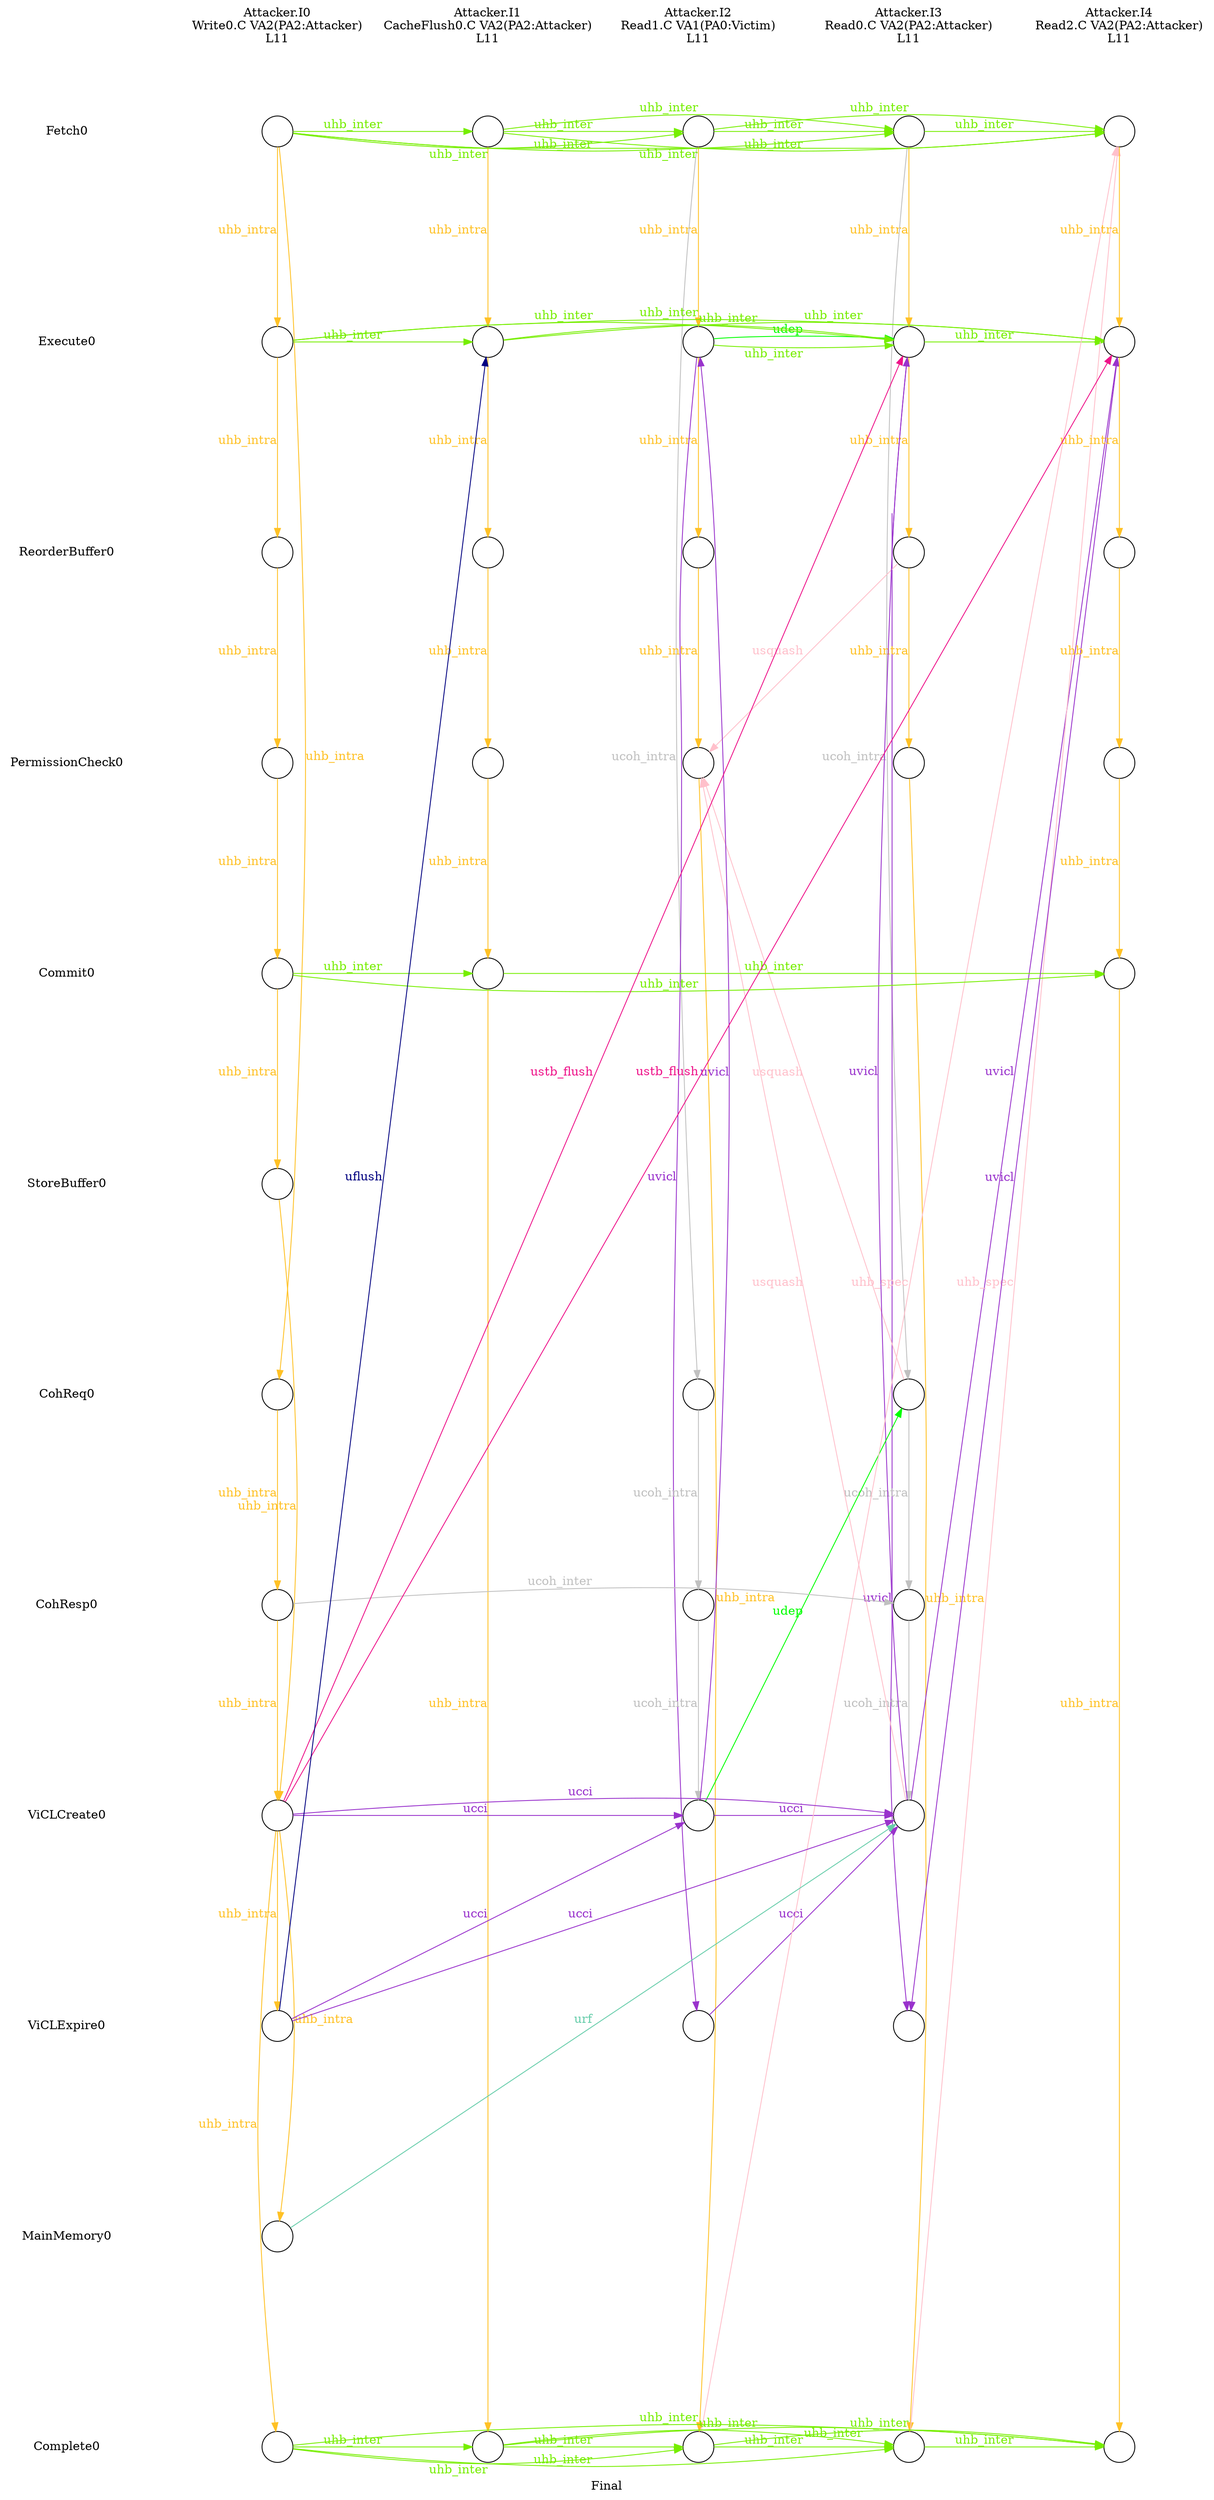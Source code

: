digraph G {
	layout=neato;
	overlap=scale;
	splines=true;
	label="Final";
	n0_0_label [label="Attacker.I0\nWrite0.C VA2(PA2:Attacker)\nL11\n";pos="1,0.5!";shape=none];
	n1_0_label [label="Attacker.I1\nCacheFlush0.C VA2(PA2:Attacker)\nL11\n";pos="2,0.5!";shape=none];
	n2_0_label [label="Attacker.I2\nRead1.C VA1(PA0:Victim)\nL11\n";pos="3,0.5!";shape=none];
	n3_0_label [label="Attacker.I3\nRead0.C VA2(PA2:Attacker)\nL11\n";pos="4,0.5!";shape=none];
	n4_0_label [label="Attacker.I4\nRead2.C VA2(PA2:Attacker)\nL11\n";pos="5,0.5!";shape=none];
	l0_8_label [label="ViCLCreate0";pos="0,-8!";shape=none];
	l0_7_label [label="CohResp0";pos="0,-7!";shape=none];
	l0_3_label [label="PermissionCheck0";pos="0,-3!";shape=none];
	l0_4_label [label="Commit0";pos="0,-4!";shape=none];
	l0_5_label [label="StoreBuffer0";pos="0,-5!";shape=none];
	l0_10_label [label="MainMemory0";pos="0,-10!";shape=none];
	l0_2_label [label="ReorderBuffer0";pos="0,-2!";shape=none];
	l0_6_label [label="CohReq0";pos="0,-6!";shape=none];
	l0_11_label [label="Complete0";pos="0,-11!";shape=none];
	l0_1_label [label="Execute0";pos="0,-1!";shape=none];
	l0_9_label [label="ViCLExpire0";pos="0,-9!";shape=none];
	l0_0_label [label="Fetch0";pos="0,-0!";shape=none];
	n3_0_0_0_Read0_at_0_0 [shape=circle;label="";pos="4,-0!";];
	n3_0_0_0_Read0_at_0_1 [shape=circle;label="";pos="4,-1!";];
	n3_0_0_0_Read0_at_0_2 [shape=circle;label="";pos="4,-2!";];
	n3_0_0_0_Read0_at_0_3 [shape=circle;label="";pos="4,-3!";];
	n3_0_0_0_Read0_at_0_6 [shape=circle;label="";pos="4,-6!";];
	n3_0_0_0_Read0_at_0_7 [shape=circle;label="";pos="4,-7!";];
	n3_0_0_0_Read0_at_0_8 [shape=circle;label="";pos="4,-8!";];
	n3_0_0_0_Read0_at_0_9 [shape=circle;label="";pos="4,-9!";];
	n3_0_0_0_Read0_at_0_11 [shape=circle;label="";pos="4,-11!";];
	n2_0_0_0_Read1_at_0_0 [shape=circle;label="";pos="3,-0!";];
	n2_0_0_0_Read1_at_0_1 [shape=circle;label="";pos="3,-1!";];
	n2_0_0_0_Read1_at_0_2 [shape=circle;label="";pos="3,-2!";];
	n2_0_0_0_Read1_at_0_3 [shape=circle;label="";pos="3,-3!";];
	n2_0_0_0_Read1_at_0_6 [shape=circle;label="";pos="3,-6!";];
	n2_0_0_0_Read1_at_0_7 [shape=circle;label="";pos="3,-7!";];
	n2_0_0_0_Read1_at_0_8 [shape=circle;label="";pos="3,-8!";];
	n2_0_0_0_Read1_at_0_9 [shape=circle;label="";pos="3,-9!";];
	n2_0_0_0_Read1_at_0_11 [shape=circle;label="";pos="3,-11!";];
	n1_0_0_0_CacheFlush0_at_0_0 [shape=circle;label="";pos="2,-0!";];
	n1_0_0_0_CacheFlush0_at_0_1 [shape=circle;label="";pos="2,-1!";];
	n1_0_0_0_CacheFlush0_at_0_2 [shape=circle;label="";pos="2,-2!";];
	n1_0_0_0_CacheFlush0_at_0_3 [shape=circle;label="";pos="2,-3!";];
	n1_0_0_0_CacheFlush0_at_0_4 [shape=circle;label="";pos="2,-4!";];
	n1_0_0_0_CacheFlush0_at_0_11 [shape=circle;label="";pos="2,-11!";];
	n4_0_0_0_Read2_at_0_0 [shape=circle;label="";pos="5,-0!";];
	n4_0_0_0_Read2_at_0_1 [shape=circle;label="";pos="5,-1!";];
	n4_0_0_0_Read2_at_0_2 [shape=circle;label="";pos="5,-2!";];
	n4_0_0_0_Read2_at_0_3 [shape=circle;label="";pos="5,-3!";];
	n4_0_0_0_Read2_at_0_4 [shape=circle;label="";pos="5,-4!";];
	n4_0_0_0_Read2_at_0_11 [shape=circle;label="";pos="5,-11!";];
	n0_0_0_0_Write0_at_0_0 [shape=circle;label="";pos="1,-0!";];
	n0_0_0_0_Write0_at_0_1 [shape=circle;label="";pos="1,-1!";];
	n0_0_0_0_Write0_at_0_2 [shape=circle;label="";pos="1,-2!";];
	n0_0_0_0_Write0_at_0_3 [shape=circle;label="";pos="1,-3!";];
	n0_0_0_0_Write0_at_0_4 [shape=circle;label="";pos="1,-4!";];
	n0_0_0_0_Write0_at_0_5 [shape=circle;label="";pos="1,-5!";];
	n0_0_0_0_Write0_at_0_6 [shape=circle;label="";pos="1,-6!";];
	n0_0_0_0_Write0_at_0_7 [shape=circle;label="";pos="1,-7!";];
	n0_0_0_0_Write0_at_0_8 [shape=circle;label="";pos="1,-8!";];
	n0_0_0_0_Write0_at_0_9 [shape=circle;label="";pos="1,-9!";];
	n0_0_0_0_Write0_at_0_10 [shape=circle;label="";pos="1,-10!";];
	n0_0_0_0_Write0_at_0_11 [shape=circle;label="";pos="1,-11!";];
	n0_0_0_0_Write0_at_0_10 -> n3_0_0_0_Read0_at_0_8[label="urf";constraint=false;color="aquamarine3";fontcolor="aquamarine3";];
	n3_0_0_0_Read0_at_0_2 -> n2_0_0_0_Read1_at_0_3[label="usquash";constraint=false;color="pink";fontcolor="pink";];
	n3_0_0_0_Read0_at_0_6 -> n2_0_0_0_Read1_at_0_3[label="usquash";constraint=false;color="pink";fontcolor="pink";];
	n3_0_0_0_Read0_at_0_8 -> n2_0_0_0_Read1_at_0_3[label="usquash";constraint=false;color="pink";fontcolor="pink";];
	n2_0_0_0_Read1_at_0_1 -> n3_0_0_0_Read0_at_0_1[label="udep";constraint=false;color="green";fontcolor="green";];
	n2_0_0_0_Read1_at_0_8 -> n3_0_0_0_Read0_at_0_6[label="udep";constraint=false;color="green";fontcolor="green";];
	n3_0_0_0_Read0_at_0_11 -> n4_0_0_0_Read2_at_0_0[label="uhb_spec";constraint=false;color="pink";fontcolor="pink";];
	n2_0_0_0_Read1_at_0_11 -> n4_0_0_0_Read2_at_0_0[label="uhb_spec";constraint=false;color="pink";fontcolor="pink";];
	n3_0_0_0_Read0_at_0_0 -> n3_0_0_0_Read0_at_0_1[label="uhb_intra";constraint=false;color="goldenrod1";fontcolor="goldenrod1";];
	n3_0_0_0_Read0_at_0_1 -> n3_0_0_0_Read0_at_0_2[label="uhb_intra";constraint=false;color="goldenrod1";fontcolor="goldenrod1";];
	n3_0_0_0_Read0_at_0_2 -> n3_0_0_0_Read0_at_0_3[label="uhb_intra";constraint=false;color="goldenrod1";fontcolor="goldenrod1";];
	n3_0_0_0_Read0_at_0_3 -> n3_0_0_0_Read0_at_0_11[label="uhb_intra";constraint=false;color="goldenrod1";fontcolor="goldenrod1";];
	n2_0_0_0_Read1_at_0_0 -> n2_0_0_0_Read1_at_0_1[label="uhb_intra";constraint=false;color="goldenrod1";fontcolor="goldenrod1";];
	n2_0_0_0_Read1_at_0_1 -> n2_0_0_0_Read1_at_0_2[label="uhb_intra";constraint=false;color="goldenrod1";fontcolor="goldenrod1";];
	n2_0_0_0_Read1_at_0_2 -> n2_0_0_0_Read1_at_0_3[label="uhb_intra";constraint=false;color="goldenrod1";fontcolor="goldenrod1";];
	n2_0_0_0_Read1_at_0_3 -> n2_0_0_0_Read1_at_0_11[label="uhb_intra";constraint=false;color="goldenrod1";fontcolor="goldenrod1";];
	n1_0_0_0_CacheFlush0_at_0_0 -> n1_0_0_0_CacheFlush0_at_0_1[label="uhb_intra";constraint=false;color="goldenrod1";fontcolor="goldenrod1";];
	n1_0_0_0_CacheFlush0_at_0_1 -> n1_0_0_0_CacheFlush0_at_0_2[label="uhb_intra";constraint=false;color="goldenrod1";fontcolor="goldenrod1";];
	n1_0_0_0_CacheFlush0_at_0_2 -> n1_0_0_0_CacheFlush0_at_0_3[label="uhb_intra";constraint=false;color="goldenrod1";fontcolor="goldenrod1";];
	n1_0_0_0_CacheFlush0_at_0_3 -> n1_0_0_0_CacheFlush0_at_0_4[label="uhb_intra";constraint=false;color="goldenrod1";fontcolor="goldenrod1";];
	n1_0_0_0_CacheFlush0_at_0_4 -> n1_0_0_0_CacheFlush0_at_0_11[label="uhb_intra";constraint=false;color="goldenrod1";fontcolor="goldenrod1";];
	n4_0_0_0_Read2_at_0_0 -> n4_0_0_0_Read2_at_0_1[label="uhb_intra";constraint=false;color="goldenrod1";fontcolor="goldenrod1";];
	n4_0_0_0_Read2_at_0_1 -> n4_0_0_0_Read2_at_0_2[label="uhb_intra";constraint=false;color="goldenrod1";fontcolor="goldenrod1";];
	n4_0_0_0_Read2_at_0_2 -> n4_0_0_0_Read2_at_0_3[label="uhb_intra";constraint=false;color="goldenrod1";fontcolor="goldenrod1";];
	n4_0_0_0_Read2_at_0_3 -> n4_0_0_0_Read2_at_0_4[label="uhb_intra";constraint=false;color="goldenrod1";fontcolor="goldenrod1";];
	n4_0_0_0_Read2_at_0_4 -> n4_0_0_0_Read2_at_0_11[label="uhb_intra";constraint=false;color="goldenrod1";fontcolor="goldenrod1";];
	n0_0_0_0_Write0_at_0_0 -> n0_0_0_0_Write0_at_0_1[label="uhb_intra";constraint=false;color="goldenrod1";fontcolor="goldenrod1";];
	n0_0_0_0_Write0_at_0_0 -> n0_0_0_0_Write0_at_0_6[label="uhb_intra";constraint=false;color="goldenrod1";fontcolor="goldenrod1";];
	n0_0_0_0_Write0_at_0_1 -> n0_0_0_0_Write0_at_0_2[label="uhb_intra";constraint=false;color="goldenrod1";fontcolor="goldenrod1";];
	n0_0_0_0_Write0_at_0_2 -> n0_0_0_0_Write0_at_0_3[label="uhb_intra";constraint=false;color="goldenrod1";fontcolor="goldenrod1";];
	n0_0_0_0_Write0_at_0_3 -> n0_0_0_0_Write0_at_0_4[label="uhb_intra";constraint=false;color="goldenrod1";fontcolor="goldenrod1";];
	n0_0_0_0_Write0_at_0_4 -> n0_0_0_0_Write0_at_0_5[label="uhb_intra";constraint=false;color="goldenrod1";fontcolor="goldenrod1";];
	n0_0_0_0_Write0_at_0_5 -> n0_0_0_0_Write0_at_0_8[label="uhb_intra";constraint=false;color="goldenrod1";fontcolor="goldenrod1";];
	n0_0_0_0_Write0_at_0_6 -> n0_0_0_0_Write0_at_0_7[label="uhb_intra";constraint=false;color="goldenrod1";fontcolor="goldenrod1";];
	n0_0_0_0_Write0_at_0_7 -> n0_0_0_0_Write0_at_0_8[label="uhb_intra";constraint=false;color="goldenrod1";fontcolor="goldenrod1";];
	n0_0_0_0_Write0_at_0_8 -> n0_0_0_0_Write0_at_0_9[label="uhb_intra";constraint=false;color="goldenrod1";fontcolor="goldenrod1";];
	n0_0_0_0_Write0_at_0_8 -> n0_0_0_0_Write0_at_0_10[label="uhb_intra";constraint=false;color="goldenrod1";fontcolor="goldenrod1";];
	n0_0_0_0_Write0_at_0_8 -> n0_0_0_0_Write0_at_0_11[label="uhb_intra";constraint=false;color="goldenrod1";fontcolor="goldenrod1";];
	n0_0_0_0_Write0_at_0_7 -> n3_0_0_0_Read0_at_0_7[label="ucoh_inter";constraint=false;color="gray";fontcolor="gray";];
	n3_0_0_0_Read0_at_0_0 -> n4_0_0_0_Read2_at_0_0[label="uhb_inter";constraint=false;color="chartreuse2";fontcolor="chartreuse2";];
	n3_0_0_0_Read0_at_0_1 -> n4_0_0_0_Read2_at_0_1[label="uhb_inter";constraint=false;color="chartreuse2";fontcolor="chartreuse2";];
	n3_0_0_0_Read0_at_0_11 -> n4_0_0_0_Read2_at_0_11[label="uhb_inter";constraint=false;color="chartreuse2";fontcolor="chartreuse2";];
	n2_0_0_0_Read1_at_0_0 -> n3_0_0_0_Read0_at_0_0[label="uhb_inter";constraint=false;color="chartreuse2";fontcolor="chartreuse2";];
	n2_0_0_0_Read1_at_0_0 -> n4_0_0_0_Read2_at_0_0[label="uhb_inter";constraint=false;color="chartreuse2";fontcolor="chartreuse2";];
	n2_0_0_0_Read1_at_0_1 -> n3_0_0_0_Read0_at_0_1[label="uhb_inter";constraint=false;color="chartreuse2";fontcolor="chartreuse2";];
	n2_0_0_0_Read1_at_0_11 -> n3_0_0_0_Read0_at_0_11[label="uhb_inter";constraint=false;color="chartreuse2";fontcolor="chartreuse2";];
	n2_0_0_0_Read1_at_0_11 -> n4_0_0_0_Read2_at_0_11[label="uhb_inter";constraint=false;color="chartreuse2";fontcolor="chartreuse2";];
	n1_0_0_0_CacheFlush0_at_0_0 -> n3_0_0_0_Read0_at_0_0[label="uhb_inter";constraint=false;color="chartreuse2";fontcolor="chartreuse2";];
	n1_0_0_0_CacheFlush0_at_0_0 -> n2_0_0_0_Read1_at_0_0[label="uhb_inter";constraint=false;color="chartreuse2";fontcolor="chartreuse2";];
	n1_0_0_0_CacheFlush0_at_0_0 -> n4_0_0_0_Read2_at_0_0[label="uhb_inter";constraint=false;color="chartreuse2";fontcolor="chartreuse2";];
	n1_0_0_0_CacheFlush0_at_0_1 -> n3_0_0_0_Read0_at_0_1[label="uhb_inter";constraint=false;color="chartreuse2";fontcolor="chartreuse2";];
	n1_0_0_0_CacheFlush0_at_0_1 -> n4_0_0_0_Read2_at_0_1[label="uhb_inter";constraint=false;color="chartreuse2";fontcolor="chartreuse2";];
	n1_0_0_0_CacheFlush0_at_0_4 -> n4_0_0_0_Read2_at_0_4[label="uhb_inter";constraint=false;color="chartreuse2";fontcolor="chartreuse2";];
	n1_0_0_0_CacheFlush0_at_0_11 -> n3_0_0_0_Read0_at_0_11[label="uhb_inter";constraint=false;color="chartreuse2";fontcolor="chartreuse2";];
	n1_0_0_0_CacheFlush0_at_0_11 -> n2_0_0_0_Read1_at_0_11[label="uhb_inter";constraint=false;color="chartreuse2";fontcolor="chartreuse2";];
	n1_0_0_0_CacheFlush0_at_0_11 -> n4_0_0_0_Read2_at_0_11[label="uhb_inter";constraint=false;color="chartreuse2";fontcolor="chartreuse2";];
	n0_0_0_0_Write0_at_0_0 -> n3_0_0_0_Read0_at_0_0[label="uhb_inter";constraint=false;color="chartreuse2";fontcolor="chartreuse2";];
	n0_0_0_0_Write0_at_0_0 -> n2_0_0_0_Read1_at_0_0[label="uhb_inter";constraint=false;color="chartreuse2";fontcolor="chartreuse2";];
	n0_0_0_0_Write0_at_0_0 -> n1_0_0_0_CacheFlush0_at_0_0[label="uhb_inter";constraint=false;color="chartreuse2";fontcolor="chartreuse2";];
	n0_0_0_0_Write0_at_0_0 -> n4_0_0_0_Read2_at_0_0[label="uhb_inter";constraint=false;color="chartreuse2";fontcolor="chartreuse2";];
	n0_0_0_0_Write0_at_0_1 -> n3_0_0_0_Read0_at_0_1[label="uhb_inter";constraint=false;color="chartreuse2";fontcolor="chartreuse2";];
	n0_0_0_0_Write0_at_0_1 -> n1_0_0_0_CacheFlush0_at_0_1[label="uhb_inter";constraint=false;color="chartreuse2";fontcolor="chartreuse2";];
	n0_0_0_0_Write0_at_0_1 -> n4_0_0_0_Read2_at_0_1[label="uhb_inter";constraint=false;color="chartreuse2";fontcolor="chartreuse2";];
	n0_0_0_0_Write0_at_0_4 -> n1_0_0_0_CacheFlush0_at_0_4[label="uhb_inter";constraint=false;color="chartreuse2";fontcolor="chartreuse2";];
	n0_0_0_0_Write0_at_0_4 -> n4_0_0_0_Read2_at_0_4[label="uhb_inter";constraint=false;color="chartreuse2";fontcolor="chartreuse2";];
	n0_0_0_0_Write0_at_0_11 -> n3_0_0_0_Read0_at_0_11[label="uhb_inter";constraint=false;color="chartreuse2";fontcolor="chartreuse2";];
	n0_0_0_0_Write0_at_0_11 -> n2_0_0_0_Read1_at_0_11[label="uhb_inter";constraint=false;color="chartreuse2";fontcolor="chartreuse2";];
	n0_0_0_0_Write0_at_0_11 -> n1_0_0_0_CacheFlush0_at_0_11[label="uhb_inter";constraint=false;color="chartreuse2";fontcolor="chartreuse2";];
	n0_0_0_0_Write0_at_0_11 -> n4_0_0_0_Read2_at_0_11[label="uhb_inter";constraint=false;color="chartreuse2";fontcolor="chartreuse2";];
	n3_0_0_0_Read0_at_0_1 -> n3_0_0_0_Read0_at_0_9[label="uvicl";constraint=false;color="darkorchid";fontcolor="darkorchid";];
	n3_0_0_0_Read0_at_0_8 -> n3_0_0_0_Read0_at_0_1[label="uvicl";constraint=false;color="darkorchid";fontcolor="darkorchid";];
	n3_0_0_0_Read0_at_0_8 -> n4_0_0_0_Read2_at_0_1[label="uvicl";constraint=false;color="darkorchid";fontcolor="darkorchid";];
	n2_0_0_0_Read1_at_0_1 -> n2_0_0_0_Read1_at_0_9[label="uvicl";constraint=false;color="darkorchid";fontcolor="darkorchid";];
	n2_0_0_0_Read1_at_0_8 -> n2_0_0_0_Read1_at_0_1[label="uvicl";constraint=false;color="darkorchid";fontcolor="darkorchid";];
	n4_0_0_0_Read2_at_0_1 -> n3_0_0_0_Read0_at_0_9[label="uvicl";constraint=false;color="darkorchid";fontcolor="darkorchid";];
	n0_0_0_0_Write0_at_0_9 -> n1_0_0_0_CacheFlush0_at_0_1[label="uflush";constraint=false;color="navy";fontcolor="navy";];
	n2_0_0_0_Read1_at_0_8 -> n3_0_0_0_Read0_at_0_8[label="ucci";constraint=false;color="darkorchid";fontcolor="darkorchid";];
	n2_0_0_0_Read1_at_0_9 -> n3_0_0_0_Read0_at_0_8[label="ucci";constraint=false;color="darkorchid";fontcolor="darkorchid";];
	n0_0_0_0_Write0_at_0_8 -> n3_0_0_0_Read0_at_0_8[label="ucci";constraint=false;color="darkorchid";fontcolor="darkorchid";];
	n0_0_0_0_Write0_at_0_8 -> n2_0_0_0_Read1_at_0_8[label="ucci";constraint=false;color="darkorchid";fontcolor="darkorchid";];
	n0_0_0_0_Write0_at_0_9 -> n3_0_0_0_Read0_at_0_8[label="ucci";constraint=false;color="darkorchid";fontcolor="darkorchid";];
	n0_0_0_0_Write0_at_0_9 -> n2_0_0_0_Read1_at_0_8[label="ucci";constraint=false;color="darkorchid";fontcolor="darkorchid";];
	n3_0_0_0_Read0_at_0_0 -> n3_0_0_0_Read0_at_0_6[label="ucoh_intra";constraint=false;color="gray";fontcolor="gray";];
	n3_0_0_0_Read0_at_0_6 -> n3_0_0_0_Read0_at_0_7[label="ucoh_intra";constraint=false;color="gray";fontcolor="gray";];
	n3_0_0_0_Read0_at_0_7 -> n3_0_0_0_Read0_at_0_8[label="ucoh_intra";constraint=false;color="gray";fontcolor="gray";];
	n2_0_0_0_Read1_at_0_0 -> n2_0_0_0_Read1_at_0_6[label="ucoh_intra";constraint=false;color="gray";fontcolor="gray";];
	n2_0_0_0_Read1_at_0_6 -> n2_0_0_0_Read1_at_0_7[label="ucoh_intra";constraint=false;color="gray";fontcolor="gray";];
	n2_0_0_0_Read1_at_0_7 -> n2_0_0_0_Read1_at_0_8[label="ucoh_intra";constraint=false;color="gray";fontcolor="gray";];
	n0_0_0_0_Write0_at_0_8 -> n3_0_0_0_Read0_at_0_1[label="ustb_flush";constraint=false;color="deeppink2";fontcolor="deeppink2";];
	n0_0_0_0_Write0_at_0_8 -> n4_0_0_0_Read2_at_0_1[label="ustb_flush";constraint=false;color="deeppink2";fontcolor="deeppink2";];
}
